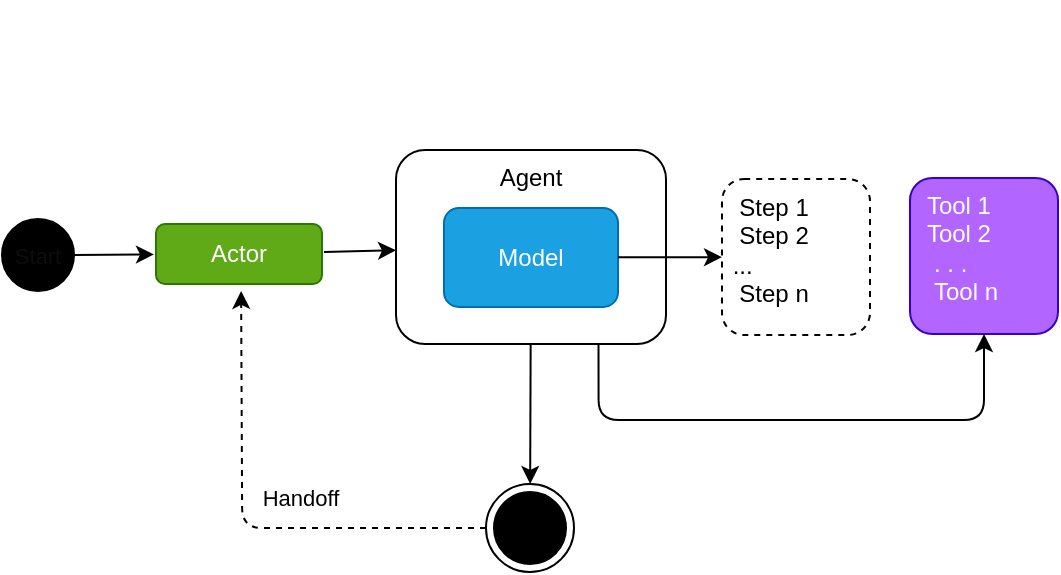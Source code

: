 <mxfile>
    <diagram name="fully-autonomous" id="rcaBymB1pEEbZUUBCeKf">
        <mxGraphModel dx="1279" dy="611" grid="0" gridSize="10" guides="1" tooltips="1" connect="1" arrows="1" fold="1" page="1" pageScale="1" pageWidth="850" pageHeight="1100" math="0" shadow="0">
            <root>
                <mxCell id="_SBDv0BZWJGu0aP3qvFQ-0"/>
                <mxCell id="_SBDv0BZWJGu0aP3qvFQ-1" parent="_SBDv0BZWJGu0aP3qvFQ-0"/>
                <mxCell id="_SBDv0BZWJGu0aP3qvFQ-7" value="" style="edgeStyle=none;html=1;" parent="_SBDv0BZWJGu0aP3qvFQ-1" source="_SBDv0BZWJGu0aP3qvFQ-8" target="_SBDv0BZWJGu0aP3qvFQ-17" edge="1">
                    <mxGeometry relative="1" as="geometry"/>
                </mxCell>
                <mxCell id="_SBDv0BZWJGu0aP3qvFQ-8" value="Start" style="ellipse;fillColor=strokeColor;fontColor=light-dark(#0D0D0D,#333333);fontSize=11;" parent="_SBDv0BZWJGu0aP3qvFQ-1" vertex="1">
                    <mxGeometry x="45" y="175.5" width="36" height="36" as="geometry"/>
                </mxCell>
                <mxCell id="1Wn2mcof-vRnUqEefEiN-8" style="edgeStyle=orthogonalEdgeStyle;html=1;dashed=1;" parent="_SBDv0BZWJGu0aP3qvFQ-1" source="_SBDv0BZWJGu0aP3qvFQ-11" edge="1">
                    <mxGeometry relative="1" as="geometry">
                        <mxPoint x="164.559" y="211.455" as="targetPoint"/>
                    </mxGeometry>
                </mxCell>
                <mxCell id="XPsqMZi8-DfY-yEjDENd-0" value="Handoff" style="edgeLabel;html=1;align=center;verticalAlign=middle;resizable=0;points=[];" parent="1Wn2mcof-vRnUqEefEiN-8" vertex="1" connectable="0">
                    <mxGeometry x="-0.161" y="-2" relative="1" as="geometry">
                        <mxPoint x="8" y="-13" as="offset"/>
                    </mxGeometry>
                </mxCell>
                <mxCell id="_SBDv0BZWJGu0aP3qvFQ-11" value="&lt;font style=&quot;font-size: 11px; color: light-dark(rgb(0, 0, 0), rgb(26, 26, 26));&quot;&gt;End&lt;/font&gt;" style="ellipse;html=1;shape=endState;fillColor=strokeColor;fontColor=light-dark(#0D0D0D,#333333);fontSize=11;" parent="_SBDv0BZWJGu0aP3qvFQ-1" vertex="1">
                    <mxGeometry x="287" y="308" width="44" height="44" as="geometry"/>
                </mxCell>
                <mxCell id="_SBDv0BZWJGu0aP3qvFQ-15" value="Project Task Manager" style="text;strokeColor=none;fillColor=none;html=1;fontSize=24;fontStyle=1;verticalAlign=middle;align=left;fontColor=light-dark(#FFFFFF,#FFFFFF);" parent="_SBDv0BZWJGu0aP3qvFQ-1" vertex="1">
                    <mxGeometry x="45" y="66" width="298" height="40" as="geometry"/>
                </mxCell>
                <mxCell id="_SBDv0BZWJGu0aP3qvFQ-16" value="" style="edgeStyle=none;html=1;" parent="_SBDv0BZWJGu0aP3qvFQ-1" source="_SBDv0BZWJGu0aP3qvFQ-17" target="_SBDv0BZWJGu0aP3qvFQ-4" edge="1">
                    <mxGeometry relative="1" as="geometry"/>
                </mxCell>
                <mxCell id="_SBDv0BZWJGu0aP3qvFQ-17" value="Actor" style="rounded=1;whiteSpace=wrap;html=1;fillColor=#60a917;fontColor=light-dark(#FFFFFF,#FFFFFF);strokeColor=#2D7600;perimeterSpacing=1;" parent="_SBDv0BZWJGu0aP3qvFQ-1" vertex="1">
                    <mxGeometry x="122" y="178" width="83" height="30" as="geometry"/>
                </mxCell>
                <mxCell id="1Wn2mcof-vRnUqEefEiN-1" value="&amp;nbsp; Step 1&lt;br&gt;&amp;nbsp; Step 2&lt;br&gt;&amp;nbsp;...&lt;br&gt;&amp;nbsp; Step n&lt;br&gt;" style="rounded=1;whiteSpace=wrap;html=1;dashed=1;verticalAlign=top;align=left;" parent="_SBDv0BZWJGu0aP3qvFQ-1" vertex="1">
                    <mxGeometry x="405" y="155.5" width="74" height="78" as="geometry"/>
                </mxCell>
                <mxCell id="1Wn2mcof-vRnUqEefEiN-3" value="&amp;nbsp; Tool 1&lt;br&gt;&amp;nbsp; Tool 2&lt;br&gt;&amp;nbsp; &amp;nbsp;. . .&lt;br&gt;&amp;nbsp; &amp;nbsp;Tool n" style="rounded=1;whiteSpace=wrap;html=1;verticalAlign=top;align=left;fillColor=#B266FF;fontColor=light-dark(#FFFFFF,#FFFFFF);strokeColor=light-dark(#3700CC,#9933FF);" parent="_SBDv0BZWJGu0aP3qvFQ-1" vertex="1">
                    <mxGeometry x="499" y="155" width="74" height="78" as="geometry"/>
                </mxCell>
                <mxCell id="1Wn2mcof-vRnUqEefEiN-7" value="" style="edgeStyle=none;html=1;" parent="_SBDv0BZWJGu0aP3qvFQ-1" source="_SBDv0BZWJGu0aP3qvFQ-4" target="_SBDv0BZWJGu0aP3qvFQ-11" edge="1">
                    <mxGeometry relative="1" as="geometry"/>
                </mxCell>
                <mxCell id="ug5S9ZU0ecsr9tLBxH-v-2" style="edgeStyle=orthogonalEdgeStyle;html=1;exitX=0.75;exitY=1;exitDx=0;exitDy=0;entryX=0.5;entryY=1;entryDx=0;entryDy=0;" parent="_SBDv0BZWJGu0aP3qvFQ-1" source="_SBDv0BZWJGu0aP3qvFQ-4" target="1Wn2mcof-vRnUqEefEiN-3" edge="1">
                    <mxGeometry relative="1" as="geometry">
                        <Array as="points">
                            <mxPoint x="343" y="276"/>
                            <mxPoint x="536" y="276"/>
                        </Array>
                    </mxGeometry>
                </mxCell>
                <mxCell id="_SBDv0BZWJGu0aP3qvFQ-4" value="Agent" style="rounded=1;whiteSpace=wrap;html=1;verticalAlign=top;movable=1;resizable=1;rotatable=1;deletable=1;editable=1;connectable=1;" parent="_SBDv0BZWJGu0aP3qvFQ-1" vertex="1">
                    <mxGeometry x="242" y="141" width="135" height="97" as="geometry"/>
                </mxCell>
                <mxCell id="1Wn2mcof-vRnUqEefEiN-0" value="Model" style="rounded=1;whiteSpace=wrap;html=1;fillColor=#1ba1e2;fontColor=light-dark(#FFFFFF,#FFFFFF);strokeColor=#006EAF;movable=1;resizable=1;rotatable=1;deletable=1;editable=1;connectable=1;" parent="_SBDv0BZWJGu0aP3qvFQ-1" vertex="1">
                    <mxGeometry x="266" y="170" width="87" height="49.5" as="geometry"/>
                </mxCell>
                <mxCell id="1Wn2mcof-vRnUqEefEiN-2" value="" style="edgeStyle=none;html=1;" parent="_SBDv0BZWJGu0aP3qvFQ-1" source="1Wn2mcof-vRnUqEefEiN-0" target="1Wn2mcof-vRnUqEefEiN-1" edge="1">
                    <mxGeometry relative="1" as="geometry"/>
                </mxCell>
                <mxCell id="39s9oULu7mHcIFKuweTy-0" value="Tools" style="text;strokeColor=none;fillColor=none;html=1;fontSize=12;fontStyle=0;verticalAlign=middle;align=left;fontColor=light-dark(#FFFFFF,#FFFFFF);" vertex="1" parent="_SBDv0BZWJGu0aP3qvFQ-1">
                    <mxGeometry x="506.25" y="110" width="60" height="35" as="geometry"/>
                </mxCell>
                <mxCell id="39s9oULu7mHcIFKuweTy-1" value="Planning" style="text;strokeColor=none;fillColor=none;html=1;fontSize=12;fontStyle=0;verticalAlign=middle;align=left;fontColor=light-dark(#FFFFFF,#FFFFFF);" vertex="1" parent="_SBDv0BZWJGu0aP3qvFQ-1">
                    <mxGeometry x="405" y="110" width="67" height="35" as="geometry"/>
                </mxCell>
            </root>
        </mxGraphModel>
    </diagram>
    <diagram id="UYhhrXboOZ1z9y8ZZLRn" name="prompt-chaning">
        <mxGraphModel dx="1279" dy="611" grid="0" gridSize="10" guides="1" tooltips="1" connect="1" arrows="1" fold="1" page="1" pageScale="1" pageWidth="850" pageHeight="1100" math="0" shadow="0">
            <root>
                <mxCell id="0"/>
                <mxCell id="1" parent="0"/>
                <mxCell id="6" style="edgeStyle=orthogonalEdgeStyle;curved=1;html=1;" parent="1" source="2" target="3" edge="1">
                    <mxGeometry relative="1" as="geometry"/>
                </mxCell>
                <mxCell id="27" style="edgeStyle=orthogonalEdgeStyle;html=1;entryX=0;entryY=0.5;entryDx=0;entryDy=0;exitX=0.5;exitY=1;exitDx=0;exitDy=0;" parent="1" source="2" target="8" edge="1">
                    <mxGeometry relative="1" as="geometry"/>
                </mxCell>
                <mxCell id="2" value="CityDetails" style="rounded=1;whiteSpace=wrap;html=1;" parent="1" vertex="1">
                    <mxGeometry x="263" y="191" width="120" height="60" as="geometry"/>
                </mxCell>
                <mxCell id="9" value="" style="edgeStyle=none;html=1;entryX=0;entryY=0.5;entryDx=0;entryDy=0;" parent="1" source="3" target="12" edge="1">
                    <mxGeometry relative="1" as="geometry"/>
                </mxCell>
                <mxCell id="3" value="CityHistory" style="rounded=1;whiteSpace=wrap;html=1;" parent="1" vertex="1">
                    <mxGeometry x="427" y="191" width="120" height="60" as="geometry"/>
                </mxCell>
                <mxCell id="1jkxa6lfn-jDmrUh2OVW-31" value="" style="edgeStyle=none;html=1;" parent="1" source="7" target="1jkxa6lfn-jDmrUh2OVW-30" edge="1">
                    <mxGeometry relative="1" as="geometry"/>
                </mxCell>
                <mxCell id="7" value="Start" style="ellipse;fillColor=strokeColor;fontColor=light-dark(#0D0D0D,#1A1A1A);fontSize=11;" parent="1" vertex="1">
                    <mxGeometry x="166" y="137" width="36" height="36" as="geometry"/>
                </mxCell>
                <mxCell id="30" style="edgeStyle=orthogonalEdgeStyle;html=1;exitX=0.5;exitY=1;exitDx=0;exitDy=0;fontColor=#000000;dashed=1;entryX=0.5;entryY=1;entryDx=0;entryDy=0;" parent="1" source="8" target="1jkxa6lfn-jDmrUh2OVW-30" edge="1">
                    <mxGeometry relative="1" as="geometry">
                        <Array as="points">
                            <mxPoint x="487" y="371"/>
                            <mxPoint x="185" y="371"/>
                        </Array>
                        <mxPoint x="185" y="290" as="targetPoint"/>
                    </mxGeometry>
                </mxCell>
                <mxCell id="PxAAYBiY2QFLw1s7BCO9-32" value="Handoff" style="edgeLabel;html=1;align=center;verticalAlign=middle;resizable=0;points=[];fontColor=light-dark(#FFFFFF,#FFFFFF);" parent="30" vertex="1" connectable="0">
                    <mxGeometry x="0.001" y="3" relative="1" as="geometry">
                        <mxPoint x="-66" y="-24" as="offset"/>
                    </mxGeometry>
                </mxCell>
                <mxCell id="8" value="&lt;font style=&quot;font-size: 11px; color: light-dark(rgb(0, 0, 0), rgb(26, 26, 26));&quot;&gt;End&lt;/font&gt;" style="ellipse;html=1;shape=endState;fillColor=strokeColor;fontColor=#000000;fontSize=11;" parent="1" vertex="1">
                    <mxGeometry x="465" y="295" width="44" height="44" as="geometry"/>
                </mxCell>
                <mxCell id="26" style="edgeStyle=orthogonalEdgeStyle;html=1;entryX=1;entryY=0.5;entryDx=0;entryDy=0;exitX=0.5;exitY=1;exitDx=0;exitDy=0;" parent="1" source="12" target="8" edge="1">
                    <mxGeometry relative="1" as="geometry"/>
                </mxCell>
                <mxCell id="12" value="SummarizeResults" style="rounded=1;whiteSpace=wrap;html=1;" parent="1" vertex="1">
                    <mxGeometry x="591" y="191" width="132" height="60" as="geometry"/>
                </mxCell>
                <mxCell id="29" value="Invalid" style="text;html=1;strokeColor=none;fillColor=none;align=center;verticalAlign=middle;whiteSpace=wrap;rounded=0;" parent="1" vertex="1">
                    <mxGeometry x="331" y="281" width="60" height="30" as="geometry"/>
                </mxCell>
                <mxCell id="PxAAYBiY2QFLw1s7BCO9-31" value="City Insights" style="text;strokeColor=none;fillColor=none;html=1;fontSize=24;fontStyle=1;verticalAlign=middle;align=left;fontColor=light-dark(#FFFFFF,#FFFFFF);" parent="1" vertex="1">
                    <mxGeometry x="150" y="79" width="167" height="40" as="geometry"/>
                </mxCell>
                <mxCell id="1jkxa6lfn-jDmrUh2OVW-32" value="" style="edgeStyle=none;html=1;" parent="1" source="1jkxa6lfn-jDmrUh2OVW-30" target="2" edge="1">
                    <mxGeometry relative="1" as="geometry"/>
                </mxCell>
                <mxCell id="1jkxa6lfn-jDmrUh2OVW-30" value="Actor" style="rounded=1;whiteSpace=wrap;html=1;fillColor=#60a917;fontColor=light-dark(#FFFFFF,#FFFFFF);strokeColor=#2D7600;perimeterSpacing=1;" parent="1" vertex="1">
                    <mxGeometry x="143" y="207" width="83" height="30" as="geometry"/>
                </mxCell>
            </root>
        </mxGraphModel>
    </diagram>
    <diagram name="supervisor - multi agent" id="detJzzQkV3bmXKpI83rA">
        <mxGraphModel dx="882" dy="421" grid="0" gridSize="10" guides="1" tooltips="1" connect="1" arrows="1" fold="1" page="1" pageScale="1" pageWidth="850" pageHeight="1100" math="0" shadow="0">
            <root>
                <mxCell id="qxff30aD8wagSonAEcYp-0"/>
                <mxCell id="qxff30aD8wagSonAEcYp-1" parent="qxff30aD8wagSonAEcYp-0"/>
                <mxCell id="qxff30aD8wagSonAEcYp-2" value="" style="edgeStyle=none;html=1;entryX=0;entryY=0.5;entryDx=0;entryDy=0;" parent="qxff30aD8wagSonAEcYp-1" source="qxff30aD8wagSonAEcYp-3" target="qxff30aD8wagSonAEcYp-9" edge="1">
                    <mxGeometry relative="1" as="geometry"/>
                </mxCell>
                <mxCell id="qxff30aD8wagSonAEcYp-3" value="Start" style="ellipse;fillColor=strokeColor;fontColor=light-dark(#0D0D0D,#1A1A1A);fontSize=11;" parent="qxff30aD8wagSonAEcYp-1" vertex="1">
                    <mxGeometry x="57" y="172.5" width="36" height="36" as="geometry"/>
                </mxCell>
                <mxCell id="NkV5fF8WzLB3nli2Oog2-3" style="edgeStyle=orthogonalEdgeStyle;html=1;fontSize=12;startArrow=none;startFill=0;dashed=1;exitX=0.5;exitY=0;exitDx=0;exitDy=0;entryX=0.5;entryY=0;entryDx=0;entryDy=0;" parent="qxff30aD8wagSonAEcYp-1" source="qxff30aD8wagSonAEcYp-6" target="qxff30aD8wagSonAEcYp-9" edge="1">
                    <mxGeometry relative="1" as="geometry">
                        <Array as="points">
                            <mxPoint x="546" y="121"/>
                            <mxPoint x="169" y="121"/>
                        </Array>
                    </mxGeometry>
                </mxCell>
                <mxCell id="P9RKVhRMb8a9CEbZ35ZT-1" value="Handoff" style="edgeLabel;html=1;align=center;verticalAlign=middle;resizable=0;points=[];fontSize=12;" parent="NkV5fF8WzLB3nli2Oog2-3" vertex="1" connectable="0">
                    <mxGeometry x="0.165" y="-1" relative="1" as="geometry">
                        <mxPoint x="-116" y="20" as="offset"/>
                    </mxGeometry>
                </mxCell>
                <mxCell id="qxff30aD8wagSonAEcYp-6" value="&lt;font style=&quot;font-size: 11px; color: light-dark(rgb(0, 0, 0), rgb(26, 26, 26));&quot;&gt;End&lt;/font&gt;" style="ellipse;html=1;shape=endState;fillColor=strokeColor;fontColor=#000000;fontSize=11;" parent="qxff30aD8wagSonAEcYp-1" vertex="1">
                    <mxGeometry x="524" y="167" width="44" height="44" as="geometry"/>
                </mxCell>
                <mxCell id="qxff30aD8wagSonAEcYp-7" value="&lt;font style=&quot;color: light-dark(rgb(0, 0, 0), rgb(255, 255, 255));&quot;&gt;Call Centre -&lt;/font&gt;&lt;font style=&quot;&quot;&gt; &lt;font style=&quot;font-size: 18px; color: light-dark(rgb(0, 0, 0), rgb(255, 255, 255));&quot;&gt;Supervisor (multi agent)&lt;/font&gt;&lt;/font&gt;" style="text;strokeColor=none;fillColor=none;html=1;fontSize=24;fontStyle=1;verticalAlign=middle;align=left;fontColor=light-dark(#FFFFFF,#FFFFFF);" parent="qxff30aD8wagSonAEcYp-1" vertex="1">
                    <mxGeometry x="57" y="54" width="451" height="40" as="geometry"/>
                </mxCell>
                <mxCell id="CKADE5Yofl2ukRHV4K-3-4" value="" style="edgeStyle=none;html=1;fontSize=12;startArrow=none;startFill=0;" parent="qxff30aD8wagSonAEcYp-1" source="qxff30aD8wagSonAEcYp-9" target="qxff30aD8wagSonAEcYp-13" edge="1">
                    <mxGeometry relative="1" as="geometry"/>
                </mxCell>
                <mxCell id="qxff30aD8wagSonAEcYp-9" value="Actor" style="rounded=1;whiteSpace=wrap;html=1;fillColor=#60a917;fontColor=light-dark(#FFFFFF,#FFFFFF);strokeColor=#2D7600;perimeterSpacing=1;" parent="qxff30aD8wagSonAEcYp-1" vertex="1">
                    <mxGeometry x="127" y="174.5" width="83" height="30" as="geometry"/>
                </mxCell>
                <mxCell id="CKADE5Yofl2ukRHV4K-3-3" value="" style="edgeStyle=none;html=1;fontSize=12;startArrow=none;startFill=0;" parent="qxff30aD8wagSonAEcYp-1" source="qxff30aD8wagSonAEcYp-13" target="qxff30aD8wagSonAEcYp-6" edge="1">
                    <mxGeometry relative="1" as="geometry"/>
                </mxCell>
                <mxCell id="jY0JSjqAt1YCU9lUXGMJ-0" style="edgeStyle=none;html=1;entryX=0.5;entryY=0;entryDx=0;entryDy=0;" edge="1" parent="qxff30aD8wagSonAEcYp-1" source="qxff30aD8wagSonAEcYp-13" target="-p4akIwOeo1vqROp4JfG-0">
                    <mxGeometry relative="1" as="geometry"/>
                </mxCell>
                <mxCell id="jY0JSjqAt1YCU9lUXGMJ-1" style="edgeStyle=none;html=1;entryX=0.5;entryY=0;entryDx=0;entryDy=0;" edge="1" parent="qxff30aD8wagSonAEcYp-1" source="qxff30aD8wagSonAEcYp-13" target="-p4akIwOeo1vqROp4JfG-2">
                    <mxGeometry relative="1" as="geometry"/>
                </mxCell>
                <mxCell id="qxff30aD8wagSonAEcYp-13" value="Supervisor" style="rounded=1;whiteSpace=wrap;html=1;verticalAlign=middle;movable=1;resizable=1;rotatable=1;deletable=1;editable=1;connectable=1;shadow=0;align=center;fillColor=#B266FF;fontColor=light-dark(#FFFFFF,#FFFFFF);strokeColor=#3700CC;" parent="qxff30aD8wagSonAEcYp-1" vertex="1">
                    <mxGeometry x="251" y="156" width="211" height="67" as="geometry"/>
                </mxCell>
                <mxCell id="-p4akIwOeo1vqROp4JfG-0" value="Account/Billing&lt;br&gt;Specialist" style="rounded=1;whiteSpace=wrap;html=1;verticalAlign=middle;movable=1;resizable=1;rotatable=1;deletable=1;editable=1;connectable=1;shadow=0;align=center;" parent="qxff30aD8wagSonAEcYp-1" vertex="1">
                    <mxGeometry x="112" y="272" width="135" height="49" as="geometry"/>
                </mxCell>
                <mxCell id="CKADE5Yofl2ukRHV4K-3-1" value="" style="edgeStyle=none;html=1;fontSize=12;startArrow=classicThin;startFill=1;entryX=0.5;entryY=1;entryDx=0;entryDy=0;exitX=0.5;exitY=0;exitDx=0;exitDy=0;rounded=0;curved=0;" parent="qxff30aD8wagSonAEcYp-1" target="qxff30aD8wagSonAEcYp-13" edge="1" source="-p4akIwOeo1vqROp4JfG-1">
                    <mxGeometry relative="1" as="geometry">
                        <mxPoint x="373" y="400" as="sourcePoint"/>
                    </mxGeometry>
                </mxCell>
                <mxCell id="-p4akIwOeo1vqROp4JfG-1" value="Technical Support&lt;br&gt;Specialist" style="rounded=1;whiteSpace=wrap;html=1;verticalAlign=middle;movable=1;resizable=1;rotatable=1;deletable=1;editable=1;connectable=1;shadow=0;align=center;" parent="qxff30aD8wagSonAEcYp-1" vertex="1">
                    <mxGeometry x="289" y="272" width="135" height="49" as="geometry"/>
                </mxCell>
                <mxCell id="-p4akIwOeo1vqROp4JfG-2" value="Product/Services&lt;br&gt;Specialist" style="rounded=1;whiteSpace=wrap;html=1;verticalAlign=middle;movable=1;resizable=1;rotatable=1;deletable=1;editable=1;connectable=1;shadow=0;align=center;" parent="qxff30aD8wagSonAEcYp-1" vertex="1">
                    <mxGeometry x="466" y="272" width="135" height="49" as="geometry"/>
                </mxCell>
            </root>
        </mxGraphModel>
    </diagram>
    <diagram name="supervisor - multi agent as tools" id="oOA613aPeBnCNc4eKsIU">
        <mxGraphModel dx="1066" dy="509" grid="0" gridSize="10" guides="1" tooltips="1" connect="1" arrows="1" fold="1" page="1" pageScale="1" pageWidth="850" pageHeight="1100" math="0" shadow="0">
            <root>
                <mxCell id="YgpFy8dX5gRAK819JN-C-0"/>
                <mxCell id="YgpFy8dX5gRAK819JN-C-1" parent="YgpFy8dX5gRAK819JN-C-0"/>
                <mxCell id="YgpFy8dX5gRAK819JN-C-7" value="Call Centre - &lt;font style=&quot;font-size: 18px; color: light-dark(rgb(0, 0, 0), rgb(255, 255, 255));&quot;&gt;Supervisor (single agent using agents as tools)&lt;/font&gt;" style="text;strokeColor=none;fillColor=none;html=1;fontSize=24;fontStyle=1;verticalAlign=middle;align=left;fontColor=light-dark(#FFFFFF,#FFFFFF);" parent="YgpFy8dX5gRAK819JN-C-1" vertex="1">
                    <mxGeometry x="51" y="65" width="567" height="40" as="geometry"/>
                </mxCell>
                <mxCell id="U3zqHg2HleePLv_i8pJ8-0" value="" style="edgeStyle=none;html=1;" parent="YgpFy8dX5gRAK819JN-C-1" source="U3zqHg2HleePLv_i8pJ8-1" target="U3zqHg2HleePLv_i8pJ8-6" edge="1">
                    <mxGeometry relative="1" as="geometry"/>
                </mxCell>
                <mxCell id="U3zqHg2HleePLv_i8pJ8-1" value="Start" style="ellipse;fillColor=strokeColor;fontColor=light-dark(#000000,#333333);fontSize=11;" parent="YgpFy8dX5gRAK819JN-C-1" vertex="1">
                    <mxGeometry x="57" y="174.5" width="36" height="36" as="geometry"/>
                </mxCell>
                <mxCell id="U3zqHg2HleePLv_i8pJ8-2" style="edgeStyle=orthogonalEdgeStyle;html=1;dashed=1;" parent="YgpFy8dX5gRAK819JN-C-1" source="U3zqHg2HleePLv_i8pJ8-4" edge="1">
                    <mxGeometry relative="1" as="geometry">
                        <mxPoint x="176.559" y="210.455" as="targetPoint"/>
                    </mxGeometry>
                </mxCell>
                <mxCell id="U3zqHg2HleePLv_i8pJ8-3" value="Handoff" style="edgeLabel;html=1;align=center;verticalAlign=middle;resizable=0;points=[];" parent="U3zqHg2HleePLv_i8pJ8-2" vertex="1" connectable="0">
                    <mxGeometry x="-0.161" y="-2" relative="1" as="geometry">
                        <mxPoint x="8" y="-13" as="offset"/>
                    </mxGeometry>
                </mxCell>
                <mxCell id="U3zqHg2HleePLv_i8pJ8-4" value="&lt;font style=&quot;font-size: 11px; color: light-dark(rgb(0, 0, 0), rgb(26, 26, 26));&quot;&gt;End&lt;/font&gt;" style="ellipse;html=1;shape=endState;fillColor=strokeColor;fontColor=light-dark(#000000,#000000);fontSize=11;" parent="YgpFy8dX5gRAK819JN-C-1" vertex="1">
                    <mxGeometry x="299" y="307" width="44" height="44" as="geometry"/>
                </mxCell>
                <mxCell id="U3zqHg2HleePLv_i8pJ8-5" value="" style="edgeStyle=none;html=1;" parent="YgpFy8dX5gRAK819JN-C-1" source="U3zqHg2HleePLv_i8pJ8-6" target="U3zqHg2HleePLv_i8pJ8-11" edge="1">
                    <mxGeometry relative="1" as="geometry"/>
                </mxCell>
                <mxCell id="U3zqHg2HleePLv_i8pJ8-6" value="Actor" style="rounded=1;whiteSpace=wrap;html=1;fillColor=#60a917;fontColor=light-dark(#FFFFFF,#FFFFFF);strokeColor=#2D7600;perimeterSpacing=1;" parent="YgpFy8dX5gRAK819JN-C-1" vertex="1">
                    <mxGeometry x="134" y="177" width="83" height="30" as="geometry"/>
                </mxCell>
                <mxCell id="U3zqHg2HleePLv_i8pJ8-7" value="&amp;nbsp; Step 1&lt;br&gt;&amp;nbsp; Step 2&lt;br&gt;&amp;nbsp;...&lt;br&gt;&amp;nbsp; Step n&lt;br&gt;" style="rounded=1;whiteSpace=wrap;html=1;dashed=1;verticalAlign=top;align=left;" parent="YgpFy8dX5gRAK819JN-C-1" vertex="1">
                    <mxGeometry x="417" y="154.5" width="74" height="78" as="geometry"/>
                </mxCell>
                <mxCell id="U3zqHg2HleePLv_i8pJ8-8" value="&amp;nbsp; Account/Billing Specialist&amp;nbsp;&lt;br&gt;&amp;nbsp; Product/Service Specialist&lt;br&gt;&amp;nbsp; Technical Support Specialist" style="rounded=1;whiteSpace=wrap;html=1;verticalAlign=middle;align=left;fillColor=#B266FF;fontColor=light-dark(#FFFFFF,#FFFFFF);strokeColor=#3700CC;" parent="YgpFy8dX5gRAK819JN-C-1" vertex="1">
                    <mxGeometry x="511" y="154" width="168" height="77" as="geometry"/>
                </mxCell>
                <mxCell id="U3zqHg2HleePLv_i8pJ8-9" value="" style="edgeStyle=none;html=1;" parent="YgpFy8dX5gRAK819JN-C-1" source="U3zqHg2HleePLv_i8pJ8-11" target="U3zqHg2HleePLv_i8pJ8-4" edge="1">
                    <mxGeometry relative="1" as="geometry"/>
                </mxCell>
                <mxCell id="U3zqHg2HleePLv_i8pJ8-10" style="edgeStyle=orthogonalEdgeStyle;html=1;exitX=0.75;exitY=1;exitDx=0;exitDy=0;entryX=0.5;entryY=1;entryDx=0;entryDy=0;" parent="YgpFy8dX5gRAK819JN-C-1" source="U3zqHg2HleePLv_i8pJ8-11" target="U3zqHg2HleePLv_i8pJ8-8" edge="1">
                    <mxGeometry relative="1" as="geometry">
                        <Array as="points">
                            <mxPoint x="355" y="282"/>
                            <mxPoint x="595" y="282"/>
                        </Array>
                    </mxGeometry>
                </mxCell>
                <mxCell id="U3zqHg2HleePLv_i8pJ8-11" value="Supervisor Agent" style="rounded=1;whiteSpace=wrap;html=1;verticalAlign=top;movable=1;resizable=1;rotatable=1;deletable=1;editable=1;connectable=1;" parent="YgpFy8dX5gRAK819JN-C-1" vertex="1">
                    <mxGeometry x="254" y="140" width="135" height="97" as="geometry"/>
                </mxCell>
                <mxCell id="U3zqHg2HleePLv_i8pJ8-12" value="Model" style="rounded=1;whiteSpace=wrap;html=1;fillColor=#1ba1e2;fontColor=light-dark(#FFFFFF,#FFFFFF);strokeColor=#006EAF;movable=1;resizable=1;rotatable=1;deletable=1;editable=1;connectable=1;" parent="YgpFy8dX5gRAK819JN-C-1" vertex="1">
                    <mxGeometry x="278" y="169" width="87" height="49.5" as="geometry"/>
                </mxCell>
                <mxCell id="U3zqHg2HleePLv_i8pJ8-13" value="" style="edgeStyle=none;html=1;" parent="YgpFy8dX5gRAK819JN-C-1" source="U3zqHg2HleePLv_i8pJ8-12" target="U3zqHg2HleePLv_i8pJ8-7" edge="1">
                    <mxGeometry relative="1" as="geometry"/>
                </mxCell>
                <mxCell id="U3zqHg2HleePLv_i8pJ8-14" value="Tools&amp;nbsp;(Agents)" style="text;strokeColor=none;fillColor=none;html=1;fontSize=12;fontStyle=0;verticalAlign=middle;align=left;fontColor=light-dark(#FFFFFF,#FFFFFF);" parent="YgpFy8dX5gRAK819JN-C-1" vertex="1">
                    <mxGeometry x="524" y="111" width="134.25" height="35" as="geometry"/>
                </mxCell>
                <mxCell id="E9k87AgnRVE-tjNTT4t6-0" value="Planning" style="text;strokeColor=none;fillColor=none;html=1;fontSize=12;fontStyle=0;verticalAlign=middle;align=left;fontColor=light-dark(#FFFFFF,#FFFFFF);" vertex="1" parent="YgpFy8dX5gRAK819JN-C-1">
                    <mxGeometry x="417" y="111" width="67" height="35" as="geometry"/>
                </mxCell>
            </root>
        </mxGraphModel>
    </diagram>
</mxfile>